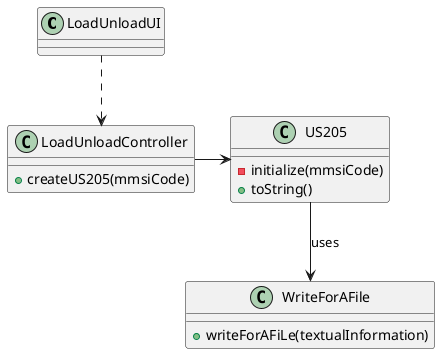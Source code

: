 @startuml
'https://plantuml.com/class-diagram

class LoadUnloadUI{

}

class LoadUnloadController{
+ createUS205(mmsiCode)
}


class US205 {
- initialize(mmsiCode)
+ toString()

}

class WriteForAFile{
+ writeForAFiLe(textualInformation)

}


LoadUnloadUI ..> LoadUnloadController
LoadUnloadController -> US205
US205 --> WriteForAFile : uses

@enduml